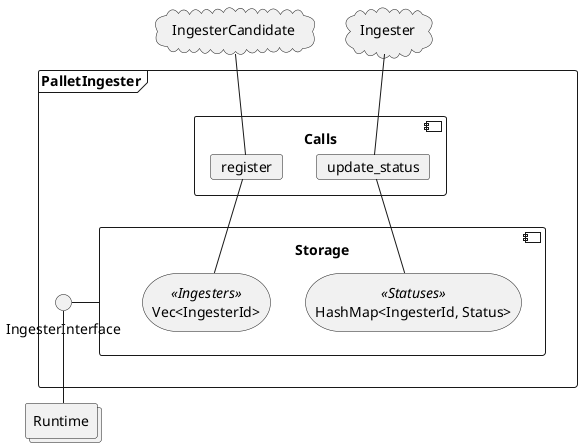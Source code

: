 @startuml pallet-ingester

collections Runtime

cloud IngesterCandidate
cloud Ingester

frame PalletIngester {
  component Calls {
    card register
    card update_status
  }

  component Storage {
    storage VecIngestersId as "Vec<IngesterId>" << Ingesters >>
    storage MapIngestersStatuses as "HashMap<IngesterId, Status>" << Statuses >>
  }

  interface IngesterInterface
}

IngesterInterface -left- Storage

register -- VecIngestersId
update_status -- MapIngestersStatuses

IngesterCandidate -- register
Ingester -- update_status

Runtime -up- IngesterInterface

@enduml
